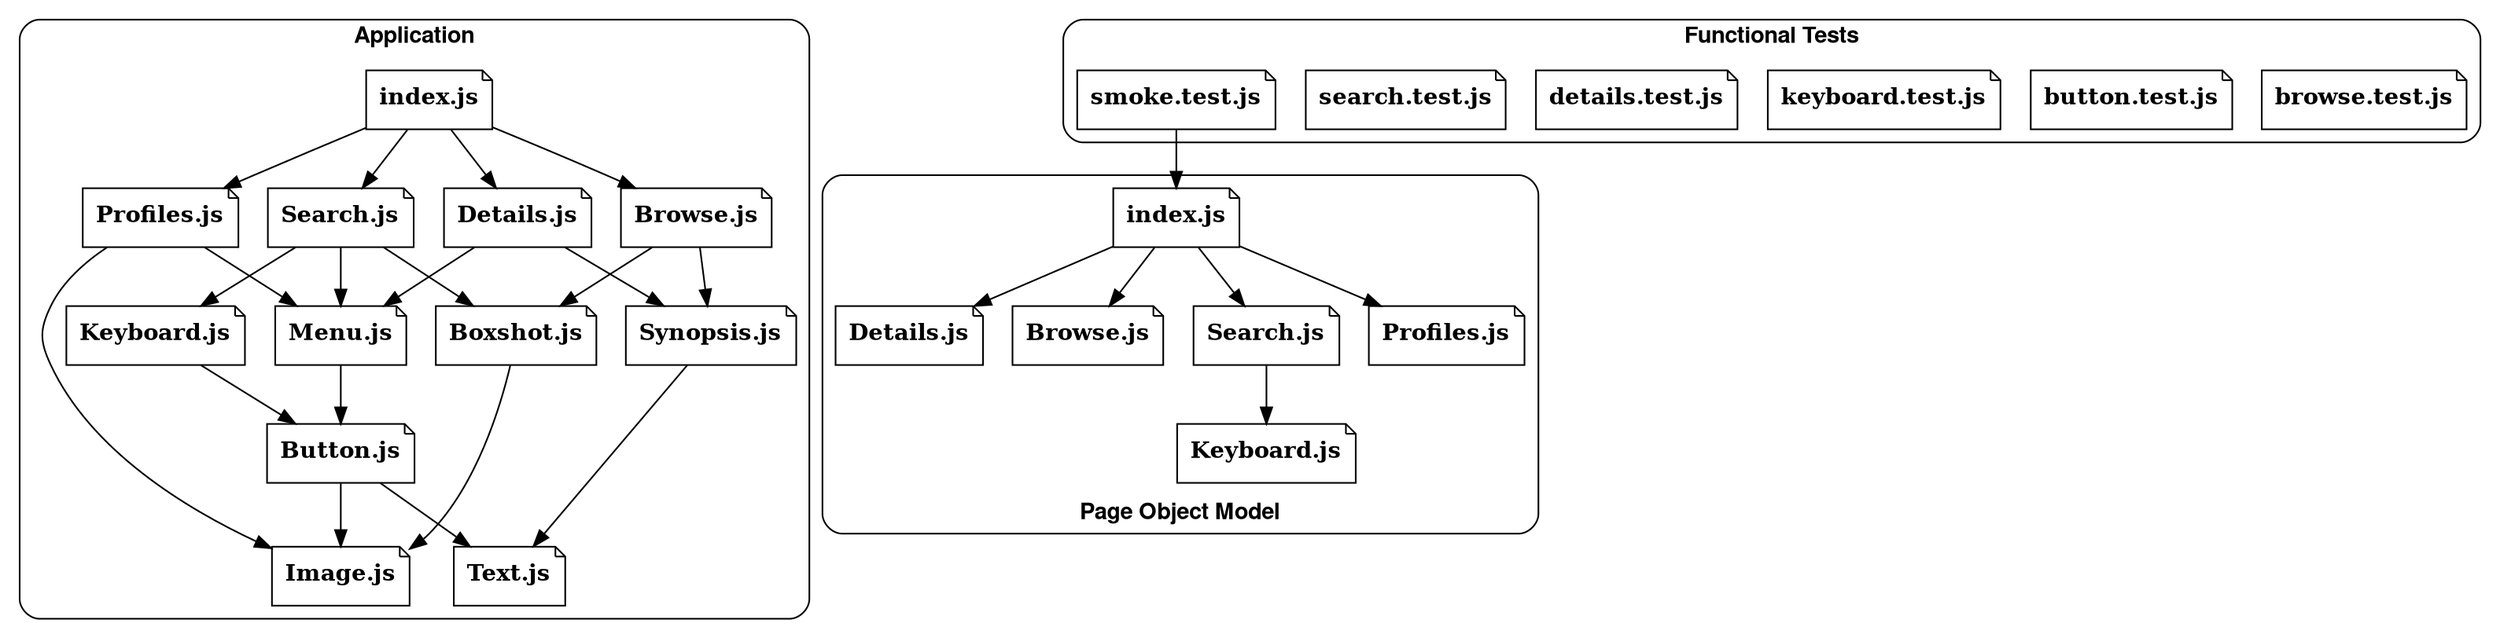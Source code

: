 digraph G {
  graph [shape = box; style = rounded; fontname = "Helvetica,Arial,sans-serif";];
  node [shape = note; style = rounded;];
  
  subgraph routes {
    label = <<b>Application</b>>;
    cluster = true;
    
    route_index [label = <<b>index.js</b>>;];
    route_profiles [label = <<b>Profiles.js</b>>;];
    route_search [label = <<b>Search.js</b>>;];
    route_details [label = <<b>Details.js</b>>;];
    route_browse [label = <<b>Browse.js</b>>;];
    component_menu [label = <<b>Menu.js</b>>;];
    component_keyboard [label = <<b>Keyboard.js</b>>;];
    component_boxshot [label = <<b>Boxshot.js</b>>;];
    component_synopsis [label = <<b>Synopsis.js</b>>;];
    component_button [label = <<b>Button.js</b>>;];
    component_image [label = <<b>Image.js</b>>;];
    component_text [label = <<b>Text.js</b>>;];
    
    route_index -> route_browse;
    route_index -> route_profiles;
    route_index -> route_details;
    route_index -> route_search;
    route_browse -> component_synopsis;
    route_browse -> component_boxshot;
    route_profiles -> component_menu;
    route_profiles -> component_image;
    route_details -> component_synopsis;
    route_details -> component_menu;
    route_search -> component_menu;
    route_search -> component_boxshot;
    route_search -> component_keyboard;
    
    component_menu -> component_button;
    component_keyboard -> component_button;
    component_boxshot -> component_image;
    component_synopsis -> component_text;
    component_button -> component_image;
    component_button -> component_text;
  }
  
  subgraph tests {
    label = <<b>Functional Tests</b>>;
    cluster = true;
    
    test_browse [label = <<b>browse.test.js</b>>;];
    test_button [label = <<b>button.test.js</b>>;];
    test_keyboard [label = <<b>keyboard.test.js</b>>;];
    test_details [label = <<b>details.test.js</b>>;];
    test_search [label = <<b>search.test.js</b>>;];
    test_smoke [label = <<b>smoke.test.js</b>>;];
  }
  
  subgraph page_object_model {
    label = <<b>Page Object Model</b>>;
    labelloc = "b";
    cluster = true;
    
    pom_index [label = <<b>index.js</b>>;];
    pom_search [label = <<b>Search.js</b>>;];
    pom_profiles [label = <<b>Profiles.js</b>>;];
    pom_details [label = <<b>Details.js</b>>;];
    pom_browse [label = <<b>Browse.js</b>>;];
    pom_keyboard [label = <<b>Keyboard.js</b>>;];
    
    test_smoke -> pom_index;
    
    pom_index -> pom_search;
    pom_index -> pom_profiles;
    pom_index -> pom_details;
    pom_index -> pom_browse;
    pom_search -> pom_keyboard;
  }
}
